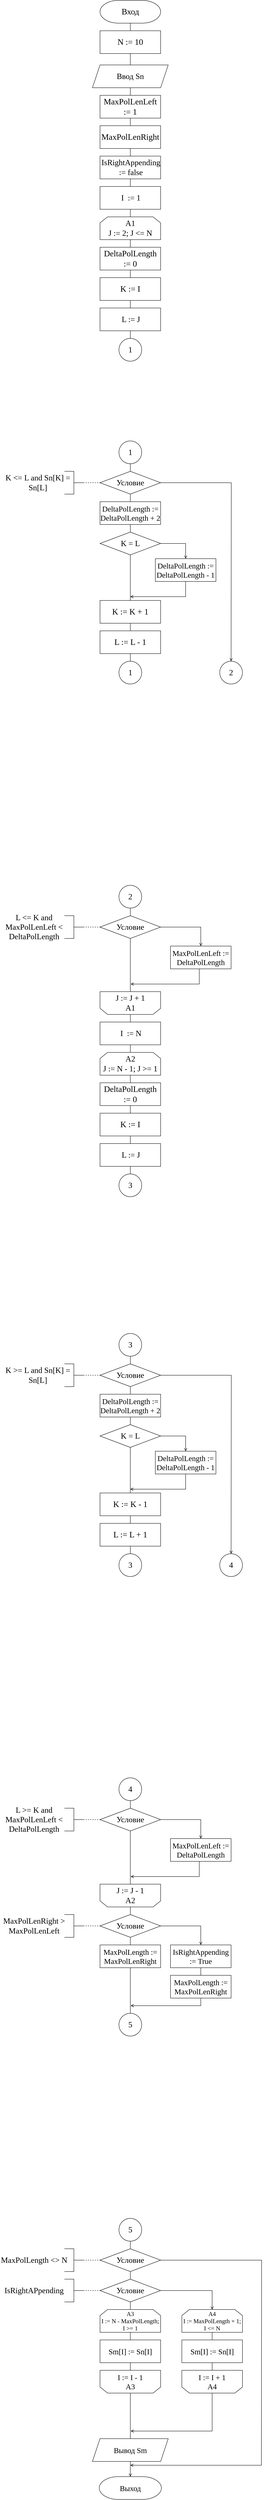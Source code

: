 <mxfile version="15.7.4" type="github">
  <diagram id="jJNzSYbowdD1MDir5mqe" name="Page-1">
    <mxGraphModel dx="1676" dy="3100" grid="1" gridSize="10" guides="1" tooltips="1" connect="1" arrows="1" fold="1" page="1" pageScale="1" pageWidth="827" pageHeight="1169" math="0" shadow="0">
      <root>
        <mxCell id="0" />
        <mxCell id="1" parent="0" />
        <mxCell id="dUmzm0TEQAHFUmSsL2kq-4" style="edgeStyle=orthogonalEdgeStyle;rounded=0;orthogonalLoop=1;jettySize=auto;html=1;fontFamily=Times New Roman;fontSize=22;endArrow=none;endFill=0;" edge="1" parent="1" source="dUmzm0TEQAHFUmSsL2kq-2">
          <mxGeometry relative="1" as="geometry">
            <mxPoint x="414" y="120" as="targetPoint" />
          </mxGeometry>
        </mxCell>
        <mxCell id="dUmzm0TEQAHFUmSsL2kq-2" value="Вход" style="strokeWidth=1;html=1;shape=mxgraph.flowchart.terminator;whiteSpace=wrap;fontSize=22;fontFamily=Times New Roman;" vertex="1" parent="1">
          <mxGeometry x="334" y="40" width="160" height="60" as="geometry" />
        </mxCell>
        <mxCell id="dUmzm0TEQAHFUmSsL2kq-14" style="edgeStyle=orthogonalEdgeStyle;rounded=0;orthogonalLoop=1;jettySize=auto;html=1;entryX=0.5;entryY=0;entryDx=0;entryDy=0;fontFamily=Times New Roman;fontSize=21;endArrow=none;endFill=0;" edge="1" parent="1" source="dUmzm0TEQAHFUmSsL2kq-5" target="dUmzm0TEQAHFUmSsL2kq-12">
          <mxGeometry relative="1" as="geometry" />
        </mxCell>
        <mxCell id="dUmzm0TEQAHFUmSsL2kq-5" value="N := 10" style="rounded=0;whiteSpace=wrap;html=1;fontFamily=Times New Roman;fontSize=22;strokeWidth=1;" vertex="1" parent="1">
          <mxGeometry x="334" y="120" width="160" height="60" as="geometry" />
        </mxCell>
        <mxCell id="dUmzm0TEQAHFUmSsL2kq-6" style="edgeStyle=orthogonalEdgeStyle;rounded=0;orthogonalLoop=1;jettySize=auto;html=1;fontFamily=Times New Roman;fontSize=22;endArrow=none;endFill=0;" edge="1" parent="1">
          <mxGeometry relative="1" as="geometry">
            <mxPoint x="414" y="290" as="targetPoint" />
            <mxPoint x="413.941" y="270" as="sourcePoint" />
          </mxGeometry>
        </mxCell>
        <mxCell id="dUmzm0TEQAHFUmSsL2kq-7" value="MaxPolLenLeft := 1" style="rounded=0;whiteSpace=wrap;html=1;fontFamily=Times New Roman;fontSize=22;strokeWidth=1;" vertex="1" parent="1">
          <mxGeometry x="334" y="290" width="160" height="60" as="geometry" />
        </mxCell>
        <mxCell id="dUmzm0TEQAHFUmSsL2kq-8" style="edgeStyle=orthogonalEdgeStyle;rounded=0;orthogonalLoop=1;jettySize=auto;html=1;fontFamily=Times New Roman;fontSize=22;endArrow=none;endFill=0;" edge="1" parent="1">
          <mxGeometry relative="1" as="geometry">
            <mxPoint x="414" y="370" as="targetPoint" />
            <mxPoint x="413.941" y="350" as="sourcePoint" />
          </mxGeometry>
        </mxCell>
        <mxCell id="dUmzm0TEQAHFUmSsL2kq-9" value="MaxPolLenRight" style="rounded=0;whiteSpace=wrap;html=1;fontFamily=Times New Roman;fontSize=22;strokeWidth=1;" vertex="1" parent="1">
          <mxGeometry x="334" y="370" width="160" height="60" as="geometry" />
        </mxCell>
        <mxCell id="dUmzm0TEQAHFUmSsL2kq-10" style="edgeStyle=orthogonalEdgeStyle;rounded=0;orthogonalLoop=1;jettySize=auto;html=1;fontFamily=Times New Roman;fontSize=22;endArrow=none;endFill=0;" edge="1" parent="1">
          <mxGeometry relative="1" as="geometry">
            <mxPoint x="414" y="450" as="targetPoint" />
            <mxPoint x="413.941" y="430" as="sourcePoint" />
          </mxGeometry>
        </mxCell>
        <mxCell id="dUmzm0TEQAHFUmSsL2kq-19" style="edgeStyle=orthogonalEdgeStyle;rounded=0;orthogonalLoop=1;jettySize=auto;html=1;fontFamily=Times New Roman;fontSize=21;endArrow=none;endFill=0;" edge="1" parent="1" source="dUmzm0TEQAHFUmSsL2kq-11">
          <mxGeometry relative="1" as="geometry">
            <mxPoint x="414" y="520" as="targetPoint" />
          </mxGeometry>
        </mxCell>
        <mxCell id="dUmzm0TEQAHFUmSsL2kq-11" value="IsRightAppending := false" style="rounded=0;whiteSpace=wrap;html=1;fontFamily=Times New Roman;fontSize=21;strokeWidth=1;spacingLeft=3;" vertex="1" parent="1">
          <mxGeometry x="334" y="450" width="160" height="60" as="geometry" />
        </mxCell>
        <mxCell id="dUmzm0TEQAHFUmSsL2kq-12" value="Ввод Sn" style="shape=parallelogram;perimeter=parallelogramPerimeter;whiteSpace=wrap;html=1;fixedSize=1;fontFamily=Times New Roman;fontSize=21;strokeWidth=1;" vertex="1" parent="1">
          <mxGeometry x="314" y="210" width="200" height="60" as="geometry" />
        </mxCell>
        <mxCell id="dUmzm0TEQAHFUmSsL2kq-20" value="А1&lt;br&gt;J := 2; J &amp;lt;= N" style="shape=loopLimit;whiteSpace=wrap;html=1;fontFamily=Times New Roman;fontSize=21;strokeWidth=1;" vertex="1" parent="1">
          <mxGeometry x="334" y="610" width="160" height="60" as="geometry" />
        </mxCell>
        <mxCell id="dUmzm0TEQAHFUmSsL2kq-21" style="edgeStyle=orthogonalEdgeStyle;rounded=0;orthogonalLoop=1;jettySize=auto;html=1;fontFamily=Times New Roman;fontSize=22;endArrow=none;endFill=0;" edge="1" parent="1">
          <mxGeometry relative="1" as="geometry">
            <mxPoint x="414" y="690" as="targetPoint" />
            <mxPoint x="413.941" y="670" as="sourcePoint" />
          </mxGeometry>
        </mxCell>
        <mxCell id="dUmzm0TEQAHFUmSsL2kq-22" value="DeltaPolLength := 0" style="rounded=0;whiteSpace=wrap;html=1;fontFamily=Times New Roman;fontSize=22;strokeWidth=1;" vertex="1" parent="1">
          <mxGeometry x="334" y="690" width="160" height="60" as="geometry" />
        </mxCell>
        <mxCell id="dUmzm0TEQAHFUmSsL2kq-23" style="edgeStyle=orthogonalEdgeStyle;rounded=0;orthogonalLoop=1;jettySize=auto;html=1;fontFamily=Times New Roman;fontSize=22;endArrow=none;endFill=0;" edge="1" parent="1">
          <mxGeometry relative="1" as="geometry">
            <mxPoint x="414" y="770" as="targetPoint" />
            <mxPoint x="413.941" y="750" as="sourcePoint" />
          </mxGeometry>
        </mxCell>
        <mxCell id="dUmzm0TEQAHFUmSsL2kq-24" value="K := I" style="rounded=0;whiteSpace=wrap;html=1;fontFamily=Times New Roman;fontSize=22;strokeWidth=1;" vertex="1" parent="1">
          <mxGeometry x="334" y="770" width="160" height="60" as="geometry" />
        </mxCell>
        <mxCell id="dUmzm0TEQAHFUmSsL2kq-25" style="edgeStyle=orthogonalEdgeStyle;rounded=0;orthogonalLoop=1;jettySize=auto;html=1;fontFamily=Times New Roman;fontSize=22;endArrow=none;endFill=0;" edge="1" parent="1">
          <mxGeometry relative="1" as="geometry">
            <mxPoint x="414" y="850" as="targetPoint" />
            <mxPoint x="413.941" y="830" as="sourcePoint" />
          </mxGeometry>
        </mxCell>
        <mxCell id="dUmzm0TEQAHFUmSsL2kq-28" style="edgeStyle=orthogonalEdgeStyle;rounded=0;orthogonalLoop=1;jettySize=auto;html=1;entryX=0.5;entryY=0;entryDx=0;entryDy=0;fontFamily=Times New Roman;fontSize=21;endArrow=none;endFill=0;" edge="1" parent="1" source="dUmzm0TEQAHFUmSsL2kq-26" target="dUmzm0TEQAHFUmSsL2kq-27">
          <mxGeometry relative="1" as="geometry" />
        </mxCell>
        <mxCell id="dUmzm0TEQAHFUmSsL2kq-26" value="L := J" style="rounded=0;whiteSpace=wrap;html=1;fontFamily=Times New Roman;fontSize=21;strokeWidth=1;spacingLeft=3;" vertex="1" parent="1">
          <mxGeometry x="334" y="850" width="160" height="60" as="geometry" />
        </mxCell>
        <mxCell id="dUmzm0TEQAHFUmSsL2kq-27" value="1" style="ellipse;whiteSpace=wrap;html=1;aspect=fixed;fontFamily=Times New Roman;fontSize=21;strokeWidth=1;" vertex="1" parent="1">
          <mxGeometry x="384" y="930" width="60" height="60" as="geometry" />
        </mxCell>
        <mxCell id="dUmzm0TEQAHFUmSsL2kq-30" style="edgeStyle=orthogonalEdgeStyle;rounded=0;orthogonalLoop=1;jettySize=auto;html=1;fontFamily=Times New Roman;fontSize=21;endArrow=none;endFill=0;" edge="1" parent="1" source="dUmzm0TEQAHFUmSsL2kq-29">
          <mxGeometry relative="1" as="geometry">
            <mxPoint x="414" y="1280" as="targetPoint" />
          </mxGeometry>
        </mxCell>
        <mxCell id="dUmzm0TEQAHFUmSsL2kq-29" value="1" style="ellipse;whiteSpace=wrap;html=1;aspect=fixed;fontFamily=Times New Roman;fontSize=21;strokeWidth=1;" vertex="1" parent="1">
          <mxGeometry x="384" y="1200" width="60" height="60" as="geometry" />
        </mxCell>
        <mxCell id="dUmzm0TEQAHFUmSsL2kq-66" style="edgeStyle=orthogonalEdgeStyle;rounded=0;orthogonalLoop=1;jettySize=auto;html=1;fontFamily=Times New Roman;fontSize=20;endArrow=open;endFill=0;" edge="1" parent="1" source="dUmzm0TEQAHFUmSsL2kq-31">
          <mxGeometry relative="1" as="geometry">
            <mxPoint x="680" y="1780" as="targetPoint" />
          </mxGeometry>
        </mxCell>
        <mxCell id="dUmzm0TEQAHFUmSsL2kq-31" value="Условие" style="rhombus;whiteSpace=wrap;html=1;fontFamily=Times New Roman;fontSize=21;strokeWidth=1;" vertex="1" parent="1">
          <mxGeometry x="334" y="1280" width="160" height="60" as="geometry" />
        </mxCell>
        <mxCell id="dUmzm0TEQAHFUmSsL2kq-32" value="" style="endArrow=none;dashed=1;html=1;rounded=0;fontFamily=Times New Roman;fontSize=21;entryX=0;entryY=0.5;entryDx=0;entryDy=0;" edge="1" parent="1" target="dUmzm0TEQAHFUmSsL2kq-31">
          <mxGeometry width="50" height="50" relative="1" as="geometry">
            <mxPoint x="290" y="1310" as="sourcePoint" />
            <mxPoint x="220" y="1290" as="targetPoint" />
          </mxGeometry>
        </mxCell>
        <mxCell id="dUmzm0TEQAHFUmSsL2kq-33" value="" style="strokeWidth=1;html=1;shape=mxgraph.flowchart.annotation_2;align=left;labelPosition=right;pointerEvents=1;fontFamily=Times New Roman;fontSize=21;flipH=1;" vertex="1" parent="1">
          <mxGeometry x="240" y="1280" width="50" height="60" as="geometry" />
        </mxCell>
        <mxCell id="dUmzm0TEQAHFUmSsL2kq-34" value="K &amp;lt;= L and Sn[K] = Sn[L]" style="text;html=1;strokeColor=none;fillColor=none;align=center;verticalAlign=middle;whiteSpace=wrap;rounded=0;fontFamily=Times New Roman;fontSize=21;" vertex="1" parent="1">
          <mxGeometry x="80" y="1295" width="180" height="30" as="geometry" />
        </mxCell>
        <mxCell id="dUmzm0TEQAHFUmSsL2kq-56" style="edgeStyle=orthogonalEdgeStyle;rounded=0;orthogonalLoop=1;jettySize=auto;html=1;entryX=0.5;entryY=0;entryDx=0;entryDy=0;fontFamily=Times New Roman;fontSize=20;endArrow=open;endFill=0;" edge="1" parent="1" source="dUmzm0TEQAHFUmSsL2kq-36" target="dUmzm0TEQAHFUmSsL2kq-43">
          <mxGeometry relative="1" as="geometry">
            <Array as="points">
              <mxPoint x="560" y="1470" />
            </Array>
          </mxGeometry>
        </mxCell>
        <mxCell id="dUmzm0TEQAHFUmSsL2kq-57" value="" style="edgeStyle=orthogonalEdgeStyle;rounded=0;orthogonalLoop=1;jettySize=auto;html=1;fontFamily=Times New Roman;fontSize=20;endArrow=none;endFill=0;" edge="1" parent="1" source="dUmzm0TEQAHFUmSsL2kq-36" target="dUmzm0TEQAHFUmSsL2kq-41">
          <mxGeometry relative="1" as="geometry" />
        </mxCell>
        <mxCell id="dUmzm0TEQAHFUmSsL2kq-36" value="K = L" style="rhombus;whiteSpace=wrap;html=1;fontFamily=Times New Roman;fontSize=21;strokeWidth=1;" vertex="1" parent="1">
          <mxGeometry x="334" y="1440" width="160" height="60" as="geometry" />
        </mxCell>
        <mxCell id="dUmzm0TEQAHFUmSsL2kq-38" style="edgeStyle=orthogonalEdgeStyle;rounded=0;orthogonalLoop=1;jettySize=auto;html=1;fontFamily=Times New Roman;fontSize=22;endArrow=none;endFill=0;" edge="1" parent="1">
          <mxGeometry relative="1" as="geometry">
            <mxPoint x="414" y="1360" as="targetPoint" />
            <mxPoint x="413.941" y="1340" as="sourcePoint" />
          </mxGeometry>
        </mxCell>
        <mxCell id="dUmzm0TEQAHFUmSsL2kq-54" style="edgeStyle=orthogonalEdgeStyle;rounded=0;orthogonalLoop=1;jettySize=auto;html=1;entryX=0.5;entryY=0;entryDx=0;entryDy=0;fontFamily=Times New Roman;fontSize=20;endArrow=none;endFill=0;" edge="1" parent="1" source="dUmzm0TEQAHFUmSsL2kq-39" target="dUmzm0TEQAHFUmSsL2kq-36">
          <mxGeometry relative="1" as="geometry" />
        </mxCell>
        <mxCell id="dUmzm0TEQAHFUmSsL2kq-39" value="DeltaPolLength := DeltaPolLength + 2" style="rounded=0;whiteSpace=wrap;html=1;fontFamily=Times New Roman;fontSize=20;strokeWidth=1;" vertex="1" parent="1">
          <mxGeometry x="334" y="1360" width="160" height="60" as="geometry" />
        </mxCell>
        <mxCell id="dUmzm0TEQAHFUmSsL2kq-41" value="K := K + 1" style="rounded=0;whiteSpace=wrap;html=1;fontFamily=Times New Roman;fontSize=22;strokeWidth=1;" vertex="1" parent="1">
          <mxGeometry x="334" y="1620" width="160" height="60" as="geometry" />
        </mxCell>
        <mxCell id="dUmzm0TEQAHFUmSsL2kq-42" style="edgeStyle=orthogonalEdgeStyle;rounded=0;orthogonalLoop=1;jettySize=auto;html=1;fontFamily=Times New Roman;fontSize=22;endArrow=none;endFill=0;" edge="1" parent="1">
          <mxGeometry relative="1" as="geometry">
            <mxPoint x="414" y="1520" as="targetPoint" />
            <mxPoint x="413.941" y="1500" as="sourcePoint" />
          </mxGeometry>
        </mxCell>
        <mxCell id="dUmzm0TEQAHFUmSsL2kq-58" style="edgeStyle=orthogonalEdgeStyle;rounded=0;orthogonalLoop=1;jettySize=auto;html=1;fontFamily=Times New Roman;fontSize=20;endArrow=open;endFill=0;" edge="1" parent="1" source="dUmzm0TEQAHFUmSsL2kq-43">
          <mxGeometry relative="1" as="geometry">
            <mxPoint x="414" y="1610" as="targetPoint" />
            <Array as="points">
              <mxPoint x="560" y="1610" />
            </Array>
          </mxGeometry>
        </mxCell>
        <mxCell id="dUmzm0TEQAHFUmSsL2kq-43" value="DeltaPolLength := DeltaPolLength - 1" style="rounded=0;whiteSpace=wrap;html=1;fontFamily=Times New Roman;fontSize=20;strokeWidth=1;" vertex="1" parent="1">
          <mxGeometry x="480" y="1510" width="160" height="60" as="geometry" />
        </mxCell>
        <mxCell id="dUmzm0TEQAHFUmSsL2kq-48" style="edgeStyle=orthogonalEdgeStyle;rounded=0;orthogonalLoop=1;jettySize=auto;html=1;fontFamily=Times New Roman;fontSize=22;endArrow=none;endFill=0;" edge="1" parent="1">
          <mxGeometry relative="1" as="geometry">
            <mxPoint x="414" y="1700" as="targetPoint" />
            <mxPoint x="413.941" y="1680" as="sourcePoint" />
          </mxGeometry>
        </mxCell>
        <mxCell id="dUmzm0TEQAHFUmSsL2kq-63" style="edgeStyle=orthogonalEdgeStyle;rounded=0;orthogonalLoop=1;jettySize=auto;html=1;fontFamily=Times New Roman;fontSize=20;endArrow=none;endFill=0;" edge="1" parent="1" source="dUmzm0TEQAHFUmSsL2kq-49">
          <mxGeometry relative="1" as="geometry">
            <mxPoint x="414" y="1780" as="targetPoint" />
          </mxGeometry>
        </mxCell>
        <mxCell id="dUmzm0TEQAHFUmSsL2kq-49" value="L := L - 1" style="rounded=0;whiteSpace=wrap;html=1;fontFamily=Times New Roman;fontSize=22;strokeWidth=1;" vertex="1" parent="1">
          <mxGeometry x="334" y="1700" width="160" height="60" as="geometry" />
        </mxCell>
        <mxCell id="dUmzm0TEQAHFUmSsL2kq-64" value="1" style="ellipse;whiteSpace=wrap;html=1;aspect=fixed;fontFamily=Times New Roman;fontSize=21;strokeWidth=1;" vertex="1" parent="1">
          <mxGeometry x="384" y="1780" width="60" height="60" as="geometry" />
        </mxCell>
        <mxCell id="dUmzm0TEQAHFUmSsL2kq-67" value="2" style="ellipse;whiteSpace=wrap;html=1;aspect=fixed;fontFamily=Times New Roman;fontSize=21;strokeWidth=1;" vertex="1" parent="1">
          <mxGeometry x="650" y="1780" width="60" height="60" as="geometry" />
        </mxCell>
        <mxCell id="dUmzm0TEQAHFUmSsL2kq-69" style="edgeStyle=orthogonalEdgeStyle;rounded=0;orthogonalLoop=1;jettySize=auto;html=1;fontFamily=Times New Roman;fontSize=20;endArrow=none;endFill=0;" edge="1" parent="1" source="dUmzm0TEQAHFUmSsL2kq-68">
          <mxGeometry relative="1" as="geometry">
            <mxPoint x="414" y="2450" as="targetPoint" />
          </mxGeometry>
        </mxCell>
        <mxCell id="dUmzm0TEQAHFUmSsL2kq-68" value="2" style="ellipse;whiteSpace=wrap;html=1;aspect=fixed;fontFamily=Times New Roman;fontSize=21;strokeWidth=1;" vertex="1" parent="1">
          <mxGeometry x="384" y="2370" width="60" height="60" as="geometry" />
        </mxCell>
        <mxCell id="dUmzm0TEQAHFUmSsL2kq-81" style="edgeStyle=orthogonalEdgeStyle;rounded=0;orthogonalLoop=1;jettySize=auto;html=1;entryX=0.5;entryY=0;entryDx=0;entryDy=0;fontFamily=Times New Roman;fontSize=20;endArrow=none;endFill=0;" edge="1" parent="1" source="dUmzm0TEQAHFUmSsL2kq-70" target="dUmzm0TEQAHFUmSsL2kq-79">
          <mxGeometry relative="1" as="geometry" />
        </mxCell>
        <mxCell id="dUmzm0TEQAHFUmSsL2kq-70" value="Условие" style="rhombus;whiteSpace=wrap;html=1;fontFamily=Times New Roman;fontSize=21;strokeWidth=1;" vertex="1" parent="1">
          <mxGeometry x="334" y="2450" width="160" height="60" as="geometry" />
        </mxCell>
        <mxCell id="dUmzm0TEQAHFUmSsL2kq-71" value="" style="endArrow=none;dashed=1;html=1;rounded=0;fontFamily=Times New Roman;fontSize=21;entryX=0;entryY=0.5;entryDx=0;entryDy=0;" edge="1" parent="1">
          <mxGeometry width="50" height="50" relative="1" as="geometry">
            <mxPoint x="290" y="2480" as="sourcePoint" />
            <mxPoint x="334" y="2480" as="targetPoint" />
          </mxGeometry>
        </mxCell>
        <mxCell id="dUmzm0TEQAHFUmSsL2kq-72" value="" style="strokeWidth=1;html=1;shape=mxgraph.flowchart.annotation_2;align=left;labelPosition=right;pointerEvents=1;fontFamily=Times New Roman;fontSize=21;flipH=1;" vertex="1" parent="1">
          <mxGeometry x="240" y="2450" width="50" height="60" as="geometry" />
        </mxCell>
        <mxCell id="dUmzm0TEQAHFUmSsL2kq-73" value="L &amp;lt;= K and MaxPolLenLeft &amp;lt; DeltaPolLength" style="text;html=1;strokeColor=none;fillColor=none;align=center;verticalAlign=middle;whiteSpace=wrap;rounded=0;fontFamily=Times New Roman;fontSize=21;" vertex="1" parent="1">
          <mxGeometry x="70" y="2465" width="180" height="30" as="geometry" />
        </mxCell>
        <mxCell id="dUmzm0TEQAHFUmSsL2kq-74" style="edgeStyle=orthogonalEdgeStyle;rounded=0;orthogonalLoop=1;jettySize=auto;html=1;entryX=0.5;entryY=0;entryDx=0;entryDy=0;fontFamily=Times New Roman;fontSize=20;endArrow=open;endFill=0;" edge="1" parent="1" target="dUmzm0TEQAHFUmSsL2kq-75">
          <mxGeometry relative="1" as="geometry">
            <mxPoint x="494" y="2480" as="sourcePoint" />
            <Array as="points">
              <mxPoint x="600" y="2480" />
            </Array>
          </mxGeometry>
        </mxCell>
        <mxCell id="dUmzm0TEQAHFUmSsL2kq-75" value="MaxPolLenLeft := DeltaPolLength" style="rounded=0;whiteSpace=wrap;html=1;fontFamily=Times New Roman;fontSize=20;strokeWidth=1;" vertex="1" parent="1">
          <mxGeometry x="520" y="2530" width="160" height="60" as="geometry" />
        </mxCell>
        <mxCell id="dUmzm0TEQAHFUmSsL2kq-78" style="edgeStyle=orthogonalEdgeStyle;rounded=0;orthogonalLoop=1;jettySize=auto;html=1;fontFamily=Times New Roman;fontSize=20;endArrow=open;endFill=0;" edge="1" parent="1">
          <mxGeometry relative="1" as="geometry">
            <mxPoint x="415" y="2630" as="targetPoint" />
            <mxPoint x="596" y="2590" as="sourcePoint" />
            <Array as="points">
              <mxPoint x="596" y="2630" />
            </Array>
          </mxGeometry>
        </mxCell>
        <mxCell id="dUmzm0TEQAHFUmSsL2kq-100" style="edgeStyle=orthogonalEdgeStyle;rounded=0;orthogonalLoop=1;jettySize=auto;html=1;entryX=0.5;entryY=0;entryDx=0;entryDy=0;fontFamily=Times New Roman;fontSize=20;endArrow=none;endFill=0;" edge="1" parent="1" source="dUmzm0TEQAHFUmSsL2kq-79" target="dUmzm0TEQAHFUmSsL2kq-99">
          <mxGeometry relative="1" as="geometry" />
        </mxCell>
        <mxCell id="dUmzm0TEQAHFUmSsL2kq-79" value="J := J + 1&lt;br&gt;А1" style="shape=loopLimit;whiteSpace=wrap;html=1;fontFamily=Times New Roman;fontSize=21;strokeWidth=1;flipV=1;" vertex="1" parent="1">
          <mxGeometry x="334" y="2650" width="160" height="60" as="geometry" />
        </mxCell>
        <mxCell id="dUmzm0TEQAHFUmSsL2kq-87" style="edgeStyle=orthogonalEdgeStyle;rounded=0;orthogonalLoop=1;jettySize=auto;html=1;fontFamily=Times New Roman;fontSize=21;endArrow=none;endFill=0;" edge="1" parent="1" source="dUmzm0TEQAHFUmSsL2kq-88">
          <mxGeometry relative="1" as="geometry">
            <mxPoint x="414" y="600" as="targetPoint" />
          </mxGeometry>
        </mxCell>
        <mxCell id="dUmzm0TEQAHFUmSsL2kq-88" value="I&amp;nbsp; := 1" style="rounded=0;whiteSpace=wrap;html=1;fontFamily=Times New Roman;fontSize=21;strokeWidth=1;spacingLeft=3;" vertex="1" parent="1">
          <mxGeometry x="334" y="530" width="160" height="60" as="geometry" />
        </mxCell>
        <mxCell id="dUmzm0TEQAHFUmSsL2kq-89" value="А2&lt;br&gt;J := N - 1; J &amp;gt;= 1" style="shape=loopLimit;whiteSpace=wrap;html=1;fontFamily=Times New Roman;fontSize=21;strokeWidth=1;" vertex="1" parent="1">
          <mxGeometry x="334" y="2810" width="160" height="60" as="geometry" />
        </mxCell>
        <mxCell id="dUmzm0TEQAHFUmSsL2kq-90" style="edgeStyle=orthogonalEdgeStyle;rounded=0;orthogonalLoop=1;jettySize=auto;html=1;fontFamily=Times New Roman;fontSize=22;endArrow=none;endFill=0;" edge="1" parent="1">
          <mxGeometry relative="1" as="geometry">
            <mxPoint x="414.0" y="2890" as="targetPoint" />
            <mxPoint x="413.941" y="2870" as="sourcePoint" />
          </mxGeometry>
        </mxCell>
        <mxCell id="dUmzm0TEQAHFUmSsL2kq-91" value="DeltaPolLength := 0" style="rounded=0;whiteSpace=wrap;html=1;fontFamily=Times New Roman;fontSize=22;strokeWidth=1;" vertex="1" parent="1">
          <mxGeometry x="334" y="2890" width="160" height="60" as="geometry" />
        </mxCell>
        <mxCell id="dUmzm0TEQAHFUmSsL2kq-92" style="edgeStyle=orthogonalEdgeStyle;rounded=0;orthogonalLoop=1;jettySize=auto;html=1;fontFamily=Times New Roman;fontSize=22;endArrow=none;endFill=0;" edge="1" parent="1">
          <mxGeometry relative="1" as="geometry">
            <mxPoint x="414.0" y="2970" as="targetPoint" />
            <mxPoint x="413.941" y="2950" as="sourcePoint" />
          </mxGeometry>
        </mxCell>
        <mxCell id="dUmzm0TEQAHFUmSsL2kq-93" value="K := I" style="rounded=0;whiteSpace=wrap;html=1;fontFamily=Times New Roman;fontSize=22;strokeWidth=1;" vertex="1" parent="1">
          <mxGeometry x="334" y="2970" width="160" height="60" as="geometry" />
        </mxCell>
        <mxCell id="dUmzm0TEQAHFUmSsL2kq-94" style="edgeStyle=orthogonalEdgeStyle;rounded=0;orthogonalLoop=1;jettySize=auto;html=1;fontFamily=Times New Roman;fontSize=22;endArrow=none;endFill=0;" edge="1" parent="1">
          <mxGeometry relative="1" as="geometry">
            <mxPoint x="414.0" y="3050" as="targetPoint" />
            <mxPoint x="413.941" y="3030" as="sourcePoint" />
          </mxGeometry>
        </mxCell>
        <mxCell id="dUmzm0TEQAHFUmSsL2kq-95" style="edgeStyle=orthogonalEdgeStyle;rounded=0;orthogonalLoop=1;jettySize=auto;html=1;entryX=0.5;entryY=0;entryDx=0;entryDy=0;fontFamily=Times New Roman;fontSize=21;endArrow=none;endFill=0;" edge="1" parent="1" source="dUmzm0TEQAHFUmSsL2kq-96" target="dUmzm0TEQAHFUmSsL2kq-97">
          <mxGeometry relative="1" as="geometry" />
        </mxCell>
        <mxCell id="dUmzm0TEQAHFUmSsL2kq-96" value="L := J" style="rounded=0;whiteSpace=wrap;html=1;fontFamily=Times New Roman;fontSize=21;strokeWidth=1;spacingLeft=3;" vertex="1" parent="1">
          <mxGeometry x="334" y="3050" width="160" height="60" as="geometry" />
        </mxCell>
        <mxCell id="dUmzm0TEQAHFUmSsL2kq-97" value="3" style="ellipse;whiteSpace=wrap;html=1;aspect=fixed;fontFamily=Times New Roman;fontSize=21;strokeWidth=1;" vertex="1" parent="1">
          <mxGeometry x="384" y="3130" width="60" height="60" as="geometry" />
        </mxCell>
        <mxCell id="dUmzm0TEQAHFUmSsL2kq-98" style="edgeStyle=orthogonalEdgeStyle;rounded=0;orthogonalLoop=1;jettySize=auto;html=1;fontFamily=Times New Roman;fontSize=21;endArrow=none;endFill=0;" edge="1" parent="1" source="dUmzm0TEQAHFUmSsL2kq-99">
          <mxGeometry relative="1" as="geometry">
            <mxPoint x="414.0" y="2800" as="targetPoint" />
          </mxGeometry>
        </mxCell>
        <mxCell id="dUmzm0TEQAHFUmSsL2kq-99" value="I&amp;nbsp; := N" style="rounded=0;whiteSpace=wrap;html=1;fontFamily=Times New Roman;fontSize=21;strokeWidth=1;spacingLeft=3;" vertex="1" parent="1">
          <mxGeometry x="334" y="2730" width="160" height="60" as="geometry" />
        </mxCell>
        <mxCell id="dUmzm0TEQAHFUmSsL2kq-101" value="3" style="ellipse;whiteSpace=wrap;html=1;aspect=fixed;fontFamily=Times New Roman;fontSize=21;strokeWidth=1;" vertex="1" parent="1">
          <mxGeometry x="384" y="3550" width="60" height="60" as="geometry" />
        </mxCell>
        <mxCell id="dUmzm0TEQAHFUmSsL2kq-102" style="edgeStyle=orthogonalEdgeStyle;rounded=0;orthogonalLoop=1;jettySize=auto;html=1;fontFamily=Times New Roman;fontSize=21;endArrow=none;endFill=0;" edge="1" parent="1">
          <mxGeometry relative="1" as="geometry">
            <mxPoint x="414" y="3630" as="targetPoint" />
            <mxPoint x="414.0" y="3610" as="sourcePoint" />
          </mxGeometry>
        </mxCell>
        <mxCell id="dUmzm0TEQAHFUmSsL2kq-103" style="edgeStyle=orthogonalEdgeStyle;rounded=0;orthogonalLoop=1;jettySize=auto;html=1;fontFamily=Times New Roman;fontSize=20;endArrow=open;endFill=0;" edge="1" parent="1" source="dUmzm0TEQAHFUmSsL2kq-104">
          <mxGeometry relative="1" as="geometry">
            <mxPoint x="680" y="4130" as="targetPoint" />
          </mxGeometry>
        </mxCell>
        <mxCell id="dUmzm0TEQAHFUmSsL2kq-104" value="Условие" style="rhombus;whiteSpace=wrap;html=1;fontFamily=Times New Roman;fontSize=21;strokeWidth=1;" vertex="1" parent="1">
          <mxGeometry x="334" y="3630" width="160" height="60" as="geometry" />
        </mxCell>
        <mxCell id="dUmzm0TEQAHFUmSsL2kq-105" value="" style="endArrow=none;dashed=1;html=1;rounded=0;fontFamily=Times New Roman;fontSize=21;entryX=0;entryY=0.5;entryDx=0;entryDy=0;" edge="1" parent="1" target="dUmzm0TEQAHFUmSsL2kq-104">
          <mxGeometry width="50" height="50" relative="1" as="geometry">
            <mxPoint x="290" y="3660" as="sourcePoint" />
            <mxPoint x="220" y="3640" as="targetPoint" />
          </mxGeometry>
        </mxCell>
        <mxCell id="dUmzm0TEQAHFUmSsL2kq-106" value="" style="strokeWidth=1;html=1;shape=mxgraph.flowchart.annotation_2;align=left;labelPosition=right;pointerEvents=1;fontFamily=Times New Roman;fontSize=21;flipH=1;" vertex="1" parent="1">
          <mxGeometry x="240" y="3630" width="50" height="60" as="geometry" />
        </mxCell>
        <mxCell id="dUmzm0TEQAHFUmSsL2kq-107" value="K &amp;gt;= L and Sn[K] = Sn[L]" style="text;html=1;strokeColor=none;fillColor=none;align=center;verticalAlign=middle;whiteSpace=wrap;rounded=0;fontFamily=Times New Roman;fontSize=21;" vertex="1" parent="1">
          <mxGeometry x="80" y="3645" width="180" height="30" as="geometry" />
        </mxCell>
        <mxCell id="dUmzm0TEQAHFUmSsL2kq-108" style="edgeStyle=orthogonalEdgeStyle;rounded=0;orthogonalLoop=1;jettySize=auto;html=1;entryX=0.5;entryY=0;entryDx=0;entryDy=0;fontFamily=Times New Roman;fontSize=20;endArrow=open;endFill=0;" edge="1" parent="1" source="dUmzm0TEQAHFUmSsL2kq-110" target="dUmzm0TEQAHFUmSsL2kq-117">
          <mxGeometry relative="1" as="geometry">
            <Array as="points">
              <mxPoint x="560" y="3820" />
            </Array>
          </mxGeometry>
        </mxCell>
        <mxCell id="dUmzm0TEQAHFUmSsL2kq-109" value="" style="edgeStyle=orthogonalEdgeStyle;rounded=0;orthogonalLoop=1;jettySize=auto;html=1;fontFamily=Times New Roman;fontSize=20;endArrow=none;endFill=0;" edge="1" parent="1" source="dUmzm0TEQAHFUmSsL2kq-110" target="dUmzm0TEQAHFUmSsL2kq-114">
          <mxGeometry relative="1" as="geometry" />
        </mxCell>
        <mxCell id="dUmzm0TEQAHFUmSsL2kq-110" value="K = L" style="rhombus;whiteSpace=wrap;html=1;fontFamily=Times New Roman;fontSize=21;strokeWidth=1;" vertex="1" parent="1">
          <mxGeometry x="334" y="3790" width="160" height="60" as="geometry" />
        </mxCell>
        <mxCell id="dUmzm0TEQAHFUmSsL2kq-111" style="edgeStyle=orthogonalEdgeStyle;rounded=0;orthogonalLoop=1;jettySize=auto;html=1;fontFamily=Times New Roman;fontSize=22;endArrow=none;endFill=0;" edge="1" parent="1">
          <mxGeometry relative="1" as="geometry">
            <mxPoint x="414" y="3710" as="targetPoint" />
            <mxPoint x="413.941" y="3690" as="sourcePoint" />
          </mxGeometry>
        </mxCell>
        <mxCell id="dUmzm0TEQAHFUmSsL2kq-112" style="edgeStyle=orthogonalEdgeStyle;rounded=0;orthogonalLoop=1;jettySize=auto;html=1;entryX=0.5;entryY=0;entryDx=0;entryDy=0;fontFamily=Times New Roman;fontSize=20;endArrow=none;endFill=0;" edge="1" parent="1" source="dUmzm0TEQAHFUmSsL2kq-113" target="dUmzm0TEQAHFUmSsL2kq-110">
          <mxGeometry relative="1" as="geometry" />
        </mxCell>
        <mxCell id="dUmzm0TEQAHFUmSsL2kq-113" value="DeltaPolLength := DeltaPolLength + 2" style="rounded=0;whiteSpace=wrap;html=1;fontFamily=Times New Roman;fontSize=20;strokeWidth=1;" vertex="1" parent="1">
          <mxGeometry x="334" y="3710" width="160" height="60" as="geometry" />
        </mxCell>
        <mxCell id="dUmzm0TEQAHFUmSsL2kq-114" value="K := K - 1" style="rounded=0;whiteSpace=wrap;html=1;fontFamily=Times New Roman;fontSize=22;strokeWidth=1;" vertex="1" parent="1">
          <mxGeometry x="334" y="3970" width="160" height="60" as="geometry" />
        </mxCell>
        <mxCell id="dUmzm0TEQAHFUmSsL2kq-115" style="edgeStyle=orthogonalEdgeStyle;rounded=0;orthogonalLoop=1;jettySize=auto;html=1;fontFamily=Times New Roman;fontSize=22;endArrow=none;endFill=0;" edge="1" parent="1">
          <mxGeometry relative="1" as="geometry">
            <mxPoint x="414" y="3870" as="targetPoint" />
            <mxPoint x="413.941" y="3850" as="sourcePoint" />
          </mxGeometry>
        </mxCell>
        <mxCell id="dUmzm0TEQAHFUmSsL2kq-116" style="edgeStyle=orthogonalEdgeStyle;rounded=0;orthogonalLoop=1;jettySize=auto;html=1;fontFamily=Times New Roman;fontSize=20;endArrow=open;endFill=0;" edge="1" parent="1" source="dUmzm0TEQAHFUmSsL2kq-117">
          <mxGeometry relative="1" as="geometry">
            <mxPoint x="414" y="3960" as="targetPoint" />
            <Array as="points">
              <mxPoint x="560" y="3960" />
            </Array>
          </mxGeometry>
        </mxCell>
        <mxCell id="dUmzm0TEQAHFUmSsL2kq-117" value="DeltaPolLength := DeltaPolLength - 1" style="rounded=0;whiteSpace=wrap;html=1;fontFamily=Times New Roman;fontSize=20;strokeWidth=1;" vertex="1" parent="1">
          <mxGeometry x="480" y="3860" width="160" height="60" as="geometry" />
        </mxCell>
        <mxCell id="dUmzm0TEQAHFUmSsL2kq-118" style="edgeStyle=orthogonalEdgeStyle;rounded=0;orthogonalLoop=1;jettySize=auto;html=1;fontFamily=Times New Roman;fontSize=22;endArrow=none;endFill=0;" edge="1" parent="1">
          <mxGeometry relative="1" as="geometry">
            <mxPoint x="414" y="4050" as="targetPoint" />
            <mxPoint x="413.941" y="4030" as="sourcePoint" />
          </mxGeometry>
        </mxCell>
        <mxCell id="dUmzm0TEQAHFUmSsL2kq-119" style="edgeStyle=orthogonalEdgeStyle;rounded=0;orthogonalLoop=1;jettySize=auto;html=1;fontFamily=Times New Roman;fontSize=20;endArrow=none;endFill=0;" edge="1" parent="1" source="dUmzm0TEQAHFUmSsL2kq-120">
          <mxGeometry relative="1" as="geometry">
            <mxPoint x="414" y="4130" as="targetPoint" />
          </mxGeometry>
        </mxCell>
        <mxCell id="dUmzm0TEQAHFUmSsL2kq-120" value="L := L + 1" style="rounded=0;whiteSpace=wrap;html=1;fontFamily=Times New Roman;fontSize=22;strokeWidth=1;" vertex="1" parent="1">
          <mxGeometry x="334" y="4050" width="160" height="60" as="geometry" />
        </mxCell>
        <mxCell id="dUmzm0TEQAHFUmSsL2kq-121" value="3" style="ellipse;whiteSpace=wrap;html=1;aspect=fixed;fontFamily=Times New Roman;fontSize=21;strokeWidth=1;" vertex="1" parent="1">
          <mxGeometry x="384" y="4130" width="60" height="60" as="geometry" />
        </mxCell>
        <mxCell id="dUmzm0TEQAHFUmSsL2kq-122" value="4" style="ellipse;whiteSpace=wrap;html=1;aspect=fixed;fontFamily=Times New Roman;fontSize=21;strokeWidth=1;" vertex="1" parent="1">
          <mxGeometry x="650" y="4130" width="60" height="60" as="geometry" />
        </mxCell>
        <mxCell id="dUmzm0TEQAHFUmSsL2kq-146" style="edgeStyle=orthogonalEdgeStyle;rounded=0;orthogonalLoop=1;jettySize=auto;html=1;fontFamily=Times New Roman;fontSize=20;endArrow=none;endFill=0;" edge="1" parent="1" source="dUmzm0TEQAHFUmSsL2kq-147">
          <mxGeometry relative="1" as="geometry">
            <mxPoint x="414" y="4800" as="targetPoint" />
          </mxGeometry>
        </mxCell>
        <mxCell id="dUmzm0TEQAHFUmSsL2kq-147" value="4" style="ellipse;whiteSpace=wrap;html=1;aspect=fixed;fontFamily=Times New Roman;fontSize=21;strokeWidth=1;" vertex="1" parent="1">
          <mxGeometry x="384" y="4720" width="60" height="60" as="geometry" />
        </mxCell>
        <mxCell id="dUmzm0TEQAHFUmSsL2kq-148" style="edgeStyle=orthogonalEdgeStyle;rounded=0;orthogonalLoop=1;jettySize=auto;html=1;entryX=0.5;entryY=0;entryDx=0;entryDy=0;fontFamily=Times New Roman;fontSize=20;endArrow=none;endFill=0;" edge="1" parent="1" source="dUmzm0TEQAHFUmSsL2kq-149" target="dUmzm0TEQAHFUmSsL2kq-156">
          <mxGeometry relative="1" as="geometry" />
        </mxCell>
        <mxCell id="dUmzm0TEQAHFUmSsL2kq-149" value="Условие" style="rhombus;whiteSpace=wrap;html=1;fontFamily=Times New Roman;fontSize=21;strokeWidth=1;" vertex="1" parent="1">
          <mxGeometry x="334" y="4800" width="160" height="60" as="geometry" />
        </mxCell>
        <mxCell id="dUmzm0TEQAHFUmSsL2kq-150" value="" style="endArrow=none;dashed=1;html=1;rounded=0;fontFamily=Times New Roman;fontSize=21;entryX=0;entryY=0.5;entryDx=0;entryDy=0;" edge="1" parent="1">
          <mxGeometry width="50" height="50" relative="1" as="geometry">
            <mxPoint x="290" y="4830" as="sourcePoint" />
            <mxPoint x="334" y="4830" as="targetPoint" />
          </mxGeometry>
        </mxCell>
        <mxCell id="dUmzm0TEQAHFUmSsL2kq-151" value="" style="strokeWidth=1;html=1;shape=mxgraph.flowchart.annotation_2;align=left;labelPosition=right;pointerEvents=1;fontFamily=Times New Roman;fontSize=21;flipH=1;" vertex="1" parent="1">
          <mxGeometry x="240" y="4800" width="50" height="60" as="geometry" />
        </mxCell>
        <mxCell id="dUmzm0TEQAHFUmSsL2kq-152" value="L &amp;gt;= K and MaxPolLenLeft &amp;lt; DeltaPolLength" style="text;html=1;strokeColor=none;fillColor=none;align=center;verticalAlign=middle;whiteSpace=wrap;rounded=0;fontFamily=Times New Roman;fontSize=21;" vertex="1" parent="1">
          <mxGeometry x="70" y="4815" width="180" height="30" as="geometry" />
        </mxCell>
        <mxCell id="dUmzm0TEQAHFUmSsL2kq-153" style="edgeStyle=orthogonalEdgeStyle;rounded=0;orthogonalLoop=1;jettySize=auto;html=1;entryX=0.5;entryY=0;entryDx=0;entryDy=0;fontFamily=Times New Roman;fontSize=20;endArrow=open;endFill=0;" edge="1" parent="1" target="dUmzm0TEQAHFUmSsL2kq-154">
          <mxGeometry relative="1" as="geometry">
            <mxPoint x="494" y="4830" as="sourcePoint" />
            <Array as="points">
              <mxPoint x="600" y="4830" />
            </Array>
          </mxGeometry>
        </mxCell>
        <mxCell id="dUmzm0TEQAHFUmSsL2kq-154" value="MaxPolLenLeft := DeltaPolLength" style="rounded=0;whiteSpace=wrap;html=1;fontFamily=Times New Roman;fontSize=20;strokeWidth=1;" vertex="1" parent="1">
          <mxGeometry x="520" y="4880" width="160" height="60" as="geometry" />
        </mxCell>
        <mxCell id="dUmzm0TEQAHFUmSsL2kq-155" style="edgeStyle=orthogonalEdgeStyle;rounded=0;orthogonalLoop=1;jettySize=auto;html=1;fontFamily=Times New Roman;fontSize=20;endArrow=open;endFill=0;" edge="1" parent="1">
          <mxGeometry relative="1" as="geometry">
            <mxPoint x="415" y="4980" as="targetPoint" />
            <mxPoint x="596" y="4940" as="sourcePoint" />
            <Array as="points">
              <mxPoint x="596" y="4980" />
            </Array>
          </mxGeometry>
        </mxCell>
        <mxCell id="dUmzm0TEQAHFUmSsL2kq-157" style="edgeStyle=orthogonalEdgeStyle;rounded=0;orthogonalLoop=1;jettySize=auto;html=1;fontFamily=Times New Roman;fontSize=20;endArrow=none;endFill=0;" edge="1" parent="1" source="dUmzm0TEQAHFUmSsL2kq-156">
          <mxGeometry relative="1" as="geometry">
            <mxPoint x="414" y="5080" as="targetPoint" />
          </mxGeometry>
        </mxCell>
        <mxCell id="dUmzm0TEQAHFUmSsL2kq-156" value="J := J - 1&lt;br&gt;А2" style="shape=loopLimit;whiteSpace=wrap;html=1;fontFamily=Times New Roman;fontSize=21;strokeWidth=1;flipV=1;" vertex="1" parent="1">
          <mxGeometry x="334" y="5000" width="160" height="60" as="geometry" />
        </mxCell>
        <mxCell id="dUmzm0TEQAHFUmSsL2kq-166" style="edgeStyle=orthogonalEdgeStyle;rounded=0;orthogonalLoop=1;jettySize=auto;html=1;fontFamily=Times New Roman;fontSize=20;endArrow=none;endFill=0;" edge="1" parent="1" source="dUmzm0TEQAHFUmSsL2kq-158">
          <mxGeometry relative="1" as="geometry">
            <mxPoint x="414" y="5160" as="targetPoint" />
          </mxGeometry>
        </mxCell>
        <mxCell id="dUmzm0TEQAHFUmSsL2kq-158" value="Условие" style="rhombus;whiteSpace=wrap;html=1;fontFamily=Times New Roman;fontSize=21;strokeWidth=1;" vertex="1" parent="1">
          <mxGeometry x="334" y="5080" width="160" height="60" as="geometry" />
        </mxCell>
        <mxCell id="dUmzm0TEQAHFUmSsL2kq-159" value="" style="endArrow=none;dashed=1;html=1;rounded=0;fontFamily=Times New Roman;fontSize=21;entryX=0;entryY=0.5;entryDx=0;entryDy=0;" edge="1" parent="1">
          <mxGeometry width="50" height="50" relative="1" as="geometry">
            <mxPoint x="290" y="5110" as="sourcePoint" />
            <mxPoint x="334.0" y="5110" as="targetPoint" />
          </mxGeometry>
        </mxCell>
        <mxCell id="dUmzm0TEQAHFUmSsL2kq-160" value="MaxPolLenRight &amp;gt; MaxPolLenLeft" style="text;html=1;strokeColor=none;fillColor=none;align=center;verticalAlign=middle;whiteSpace=wrap;rounded=0;fontFamily=Times New Roman;fontSize=21;" vertex="1" parent="1">
          <mxGeometry x="70" y="5095" width="180" height="30" as="geometry" />
        </mxCell>
        <mxCell id="dUmzm0TEQAHFUmSsL2kq-161" value="" style="strokeWidth=1;html=1;shape=mxgraph.flowchart.annotation_2;align=left;labelPosition=right;pointerEvents=1;fontFamily=Times New Roman;fontSize=21;flipH=1;" vertex="1" parent="1">
          <mxGeometry x="240" y="5080" width="50" height="60" as="geometry" />
        </mxCell>
        <mxCell id="dUmzm0TEQAHFUmSsL2kq-162" style="edgeStyle=orthogonalEdgeStyle;rounded=0;orthogonalLoop=1;jettySize=auto;html=1;entryX=0.5;entryY=0;entryDx=0;entryDy=0;fontFamily=Times New Roman;fontSize=20;endArrow=open;endFill=0;" edge="1" parent="1" target="dUmzm0TEQAHFUmSsL2kq-163">
          <mxGeometry relative="1" as="geometry">
            <mxPoint x="494" y="5110" as="sourcePoint" />
            <Array as="points">
              <mxPoint x="600" y="5110" />
            </Array>
          </mxGeometry>
        </mxCell>
        <mxCell id="dUmzm0TEQAHFUmSsL2kq-164" style="edgeStyle=orthogonalEdgeStyle;rounded=0;orthogonalLoop=1;jettySize=auto;html=1;fontFamily=Times New Roman;fontSize=20;endArrow=none;endFill=0;" edge="1" parent="1" source="dUmzm0TEQAHFUmSsL2kq-163">
          <mxGeometry relative="1" as="geometry">
            <mxPoint x="600" y="5240" as="targetPoint" />
          </mxGeometry>
        </mxCell>
        <mxCell id="dUmzm0TEQAHFUmSsL2kq-163" value="IsRightAppending := True" style="rounded=0;whiteSpace=wrap;html=1;fontFamily=Times New Roman;fontSize=20;strokeWidth=1;" vertex="1" parent="1">
          <mxGeometry x="520" y="5160" width="160" height="60" as="geometry" />
        </mxCell>
        <mxCell id="dUmzm0TEQAHFUmSsL2kq-169" style="edgeStyle=orthogonalEdgeStyle;rounded=0;orthogonalLoop=1;jettySize=auto;html=1;fontFamily=Times New Roman;fontSize=20;endArrow=open;endFill=0;" edge="1" parent="1" source="dUmzm0TEQAHFUmSsL2kq-165">
          <mxGeometry relative="1" as="geometry">
            <mxPoint x="415" y="5320" as="targetPoint" />
            <Array as="points">
              <mxPoint x="600" y="5320" />
              <mxPoint x="415" y="5320" />
            </Array>
          </mxGeometry>
        </mxCell>
        <mxCell id="dUmzm0TEQAHFUmSsL2kq-165" value="MaxPolLength := MaxPolLenRight" style="rounded=0;whiteSpace=wrap;html=1;fontFamily=Times New Roman;fontSize=20;strokeWidth=1;" vertex="1" parent="1">
          <mxGeometry x="520" y="5240" width="160" height="60" as="geometry" />
        </mxCell>
        <mxCell id="dUmzm0TEQAHFUmSsL2kq-168" style="edgeStyle=orthogonalEdgeStyle;rounded=0;orthogonalLoop=1;jettySize=auto;html=1;fontFamily=Times New Roman;fontSize=20;endArrow=none;endFill=0;" edge="1" parent="1" source="dUmzm0TEQAHFUmSsL2kq-167">
          <mxGeometry relative="1" as="geometry">
            <mxPoint x="414" y="5340" as="targetPoint" />
          </mxGeometry>
        </mxCell>
        <mxCell id="dUmzm0TEQAHFUmSsL2kq-167" value="MaxPolLength := MaxPolLenRight" style="rounded=0;whiteSpace=wrap;html=1;fontFamily=Times New Roman;fontSize=20;strokeWidth=1;" vertex="1" parent="1">
          <mxGeometry x="334" y="5160" width="160" height="60" as="geometry" />
        </mxCell>
        <mxCell id="dUmzm0TEQAHFUmSsL2kq-170" value="5" style="ellipse;whiteSpace=wrap;html=1;aspect=fixed;fontFamily=Times New Roman;fontSize=21;strokeWidth=1;" vertex="1" parent="1">
          <mxGeometry x="384" y="5340" width="60" height="60" as="geometry" />
        </mxCell>
        <mxCell id="dUmzm0TEQAHFUmSsL2kq-172" style="edgeStyle=orthogonalEdgeStyle;rounded=0;orthogonalLoop=1;jettySize=auto;html=1;fontFamily=Times New Roman;fontSize=20;endArrow=none;endFill=0;" edge="1" parent="1" source="dUmzm0TEQAHFUmSsL2kq-171">
          <mxGeometry relative="1" as="geometry">
            <mxPoint x="414.0" y="5960" as="targetPoint" />
          </mxGeometry>
        </mxCell>
        <mxCell id="dUmzm0TEQAHFUmSsL2kq-171" value="5" style="ellipse;whiteSpace=wrap;html=1;aspect=fixed;fontFamily=Times New Roman;fontSize=21;strokeWidth=1;" vertex="1" parent="1">
          <mxGeometry x="384" y="5880" width="60" height="60" as="geometry" />
        </mxCell>
        <mxCell id="dUmzm0TEQAHFUmSsL2kq-178" style="edgeStyle=orthogonalEdgeStyle;rounded=0;orthogonalLoop=1;jettySize=auto;html=1;fontFamily=Times New Roman;fontSize=20;endArrow=none;endFill=0;" edge="1" parent="1" source="dUmzm0TEQAHFUmSsL2kq-173">
          <mxGeometry relative="1" as="geometry">
            <mxPoint x="414" y="6040" as="targetPoint" />
          </mxGeometry>
        </mxCell>
        <mxCell id="dUmzm0TEQAHFUmSsL2kq-202" style="edgeStyle=orthogonalEdgeStyle;rounded=0;orthogonalLoop=1;jettySize=auto;html=1;fontFamily=Times New Roman;fontSize=16;endArrow=none;endFill=0;" edge="1" parent="1" source="dUmzm0TEQAHFUmSsL2kq-173">
          <mxGeometry relative="1" as="geometry">
            <mxPoint x="760" y="6530" as="targetPoint" />
          </mxGeometry>
        </mxCell>
        <mxCell id="dUmzm0TEQAHFUmSsL2kq-173" value="Условие" style="rhombus;whiteSpace=wrap;html=1;fontFamily=Times New Roman;fontSize=21;strokeWidth=1;" vertex="1" parent="1">
          <mxGeometry x="334" y="5960" width="160" height="60" as="geometry" />
        </mxCell>
        <mxCell id="dUmzm0TEQAHFUmSsL2kq-175" value="" style="endArrow=none;dashed=1;html=1;rounded=0;fontFamily=Times New Roman;fontSize=21;entryX=0;entryY=0.5;entryDx=0;entryDy=0;" edge="1" parent="1">
          <mxGeometry width="50" height="50" relative="1" as="geometry">
            <mxPoint x="290" y="5990" as="sourcePoint" />
            <mxPoint x="334.0" y="5990" as="targetPoint" />
          </mxGeometry>
        </mxCell>
        <mxCell id="dUmzm0TEQAHFUmSsL2kq-176" value="MaxPolLength &amp;lt;&amp;gt; N" style="text;html=1;strokeColor=none;fillColor=none;align=center;verticalAlign=middle;whiteSpace=wrap;rounded=0;fontFamily=Times New Roman;fontSize=21;" vertex="1" parent="1">
          <mxGeometry x="70" y="5975" width="180" height="30" as="geometry" />
        </mxCell>
        <mxCell id="dUmzm0TEQAHFUmSsL2kq-177" value="" style="strokeWidth=1;html=1;shape=mxgraph.flowchart.annotation_2;align=left;labelPosition=right;pointerEvents=1;fontFamily=Times New Roman;fontSize=21;flipH=1;" vertex="1" parent="1">
          <mxGeometry x="240" y="5960" width="50" height="60" as="geometry" />
        </mxCell>
        <mxCell id="dUmzm0TEQAHFUmSsL2kq-184" style="edgeStyle=orthogonalEdgeStyle;rounded=0;orthogonalLoop=1;jettySize=auto;html=1;entryX=0.5;entryY=0;entryDx=0;entryDy=0;fontFamily=Times New Roman;fontSize=16;endArrow=none;endFill=0;" edge="1" parent="1" source="dUmzm0TEQAHFUmSsL2kq-179" target="dUmzm0TEQAHFUmSsL2kq-183">
          <mxGeometry relative="1" as="geometry" />
        </mxCell>
        <mxCell id="dUmzm0TEQAHFUmSsL2kq-193" style="edgeStyle=orthogonalEdgeStyle;rounded=0;orthogonalLoop=1;jettySize=auto;html=1;fontFamily=Times New Roman;fontSize=16;endArrow=open;endFill=0;entryX=0.5;entryY=0;entryDx=0;entryDy=0;" edge="1" parent="1" source="dUmzm0TEQAHFUmSsL2kq-179" target="dUmzm0TEQAHFUmSsL2kq-194">
          <mxGeometry relative="1" as="geometry">
            <mxPoint x="610" y="6110" as="targetPoint" />
          </mxGeometry>
        </mxCell>
        <mxCell id="dUmzm0TEQAHFUmSsL2kq-179" value="Условие" style="rhombus;whiteSpace=wrap;html=1;fontFamily=Times New Roman;fontSize=21;strokeWidth=1;" vertex="1" parent="1">
          <mxGeometry x="334" y="6040" width="160" height="60" as="geometry" />
        </mxCell>
        <mxCell id="dUmzm0TEQAHFUmSsL2kq-180" value="" style="endArrow=none;dashed=1;html=1;rounded=0;fontFamily=Times New Roman;fontSize=21;entryX=0;entryY=0.5;entryDx=0;entryDy=0;" edge="1" parent="1">
          <mxGeometry width="50" height="50" relative="1" as="geometry">
            <mxPoint x="290" y="6070" as="sourcePoint" />
            <mxPoint x="334.0" y="6070" as="targetPoint" />
          </mxGeometry>
        </mxCell>
        <mxCell id="dUmzm0TEQAHFUmSsL2kq-181" value="IsRightAPpending" style="text;html=1;strokeColor=none;fillColor=none;align=center;verticalAlign=middle;whiteSpace=wrap;rounded=0;fontFamily=Times New Roman;fontSize=21;" vertex="1" parent="1">
          <mxGeometry x="70" y="6055" width="180" height="30" as="geometry" />
        </mxCell>
        <mxCell id="dUmzm0TEQAHFUmSsL2kq-182" value="" style="strokeWidth=1;html=1;shape=mxgraph.flowchart.annotation_2;align=left;labelPosition=right;pointerEvents=1;fontFamily=Times New Roman;fontSize=21;flipH=1;" vertex="1" parent="1">
          <mxGeometry x="240" y="6040" width="50" height="60" as="geometry" />
        </mxCell>
        <mxCell id="dUmzm0TEQAHFUmSsL2kq-183" value="A3&lt;br&gt;I := N - MaxPolLength;&lt;br&gt;I &amp;gt;= 1" style="shape=loopLimit;whiteSpace=wrap;html=1;fontFamily=Times New Roman;fontSize=16;strokeWidth=1;" vertex="1" parent="1">
          <mxGeometry x="334" y="6120" width="160" height="60" as="geometry" />
        </mxCell>
        <mxCell id="dUmzm0TEQAHFUmSsL2kq-186" style="edgeStyle=orthogonalEdgeStyle;rounded=0;orthogonalLoop=1;jettySize=auto;html=1;fontFamily=Times New Roman;fontSize=20;endArrow=none;endFill=0;" edge="1" parent="1">
          <mxGeometry relative="1" as="geometry">
            <mxPoint x="414" y="6200.02" as="targetPoint" />
            <mxPoint x="413.941" y="6179.998" as="sourcePoint" />
          </mxGeometry>
        </mxCell>
        <mxCell id="dUmzm0TEQAHFUmSsL2kq-189" style="edgeStyle=orthogonalEdgeStyle;rounded=0;orthogonalLoop=1;jettySize=auto;html=1;entryX=0.5;entryY=0;entryDx=0;entryDy=0;fontFamily=Times New Roman;fontSize=20;endArrow=none;endFill=0;" edge="1" parent="1" source="dUmzm0TEQAHFUmSsL2kq-187" target="dUmzm0TEQAHFUmSsL2kq-188">
          <mxGeometry relative="1" as="geometry" />
        </mxCell>
        <mxCell id="dUmzm0TEQAHFUmSsL2kq-187" value="Sm[I] := Sn[I]" style="rounded=0;whiteSpace=wrap;html=1;fontFamily=Times New Roman;fontSize=20;strokeWidth=1;" vertex="1" parent="1">
          <mxGeometry x="334" y="6200.02" width="160" height="60" as="geometry" />
        </mxCell>
        <mxCell id="dUmzm0TEQAHFUmSsL2kq-192" style="edgeStyle=orthogonalEdgeStyle;rounded=0;orthogonalLoop=1;jettySize=auto;html=1;entryX=0.5;entryY=0;entryDx=0;entryDy=0;fontFamily=Times New Roman;fontSize=20;endArrow=none;endFill=0;" edge="1" parent="1" source="dUmzm0TEQAHFUmSsL2kq-188" target="dUmzm0TEQAHFUmSsL2kq-190">
          <mxGeometry relative="1" as="geometry" />
        </mxCell>
        <mxCell id="dUmzm0TEQAHFUmSsL2kq-188" value="I := I - 1&lt;br style=&quot;font-size: 20px;&quot;&gt;A3" style="shape=loopLimit;whiteSpace=wrap;html=1;fontFamily=Times New Roman;fontSize=20;strokeWidth=1;flipV=1;" vertex="1" parent="1">
          <mxGeometry x="334" y="6280" width="160" height="60" as="geometry" />
        </mxCell>
        <mxCell id="dUmzm0TEQAHFUmSsL2kq-212" style="edgeStyle=orthogonalEdgeStyle;rounded=0;orthogonalLoop=1;jettySize=auto;html=1;entryX=0.5;entryY=0;entryDx=0;entryDy=0;entryPerimeter=0;fontFamily=Times New Roman;fontSize=20;endArrow=open;endFill=0;" edge="1" parent="1" source="dUmzm0TEQAHFUmSsL2kq-190" target="dUmzm0TEQAHFUmSsL2kq-210">
          <mxGeometry relative="1" as="geometry" />
        </mxCell>
        <mxCell id="dUmzm0TEQAHFUmSsL2kq-190" value="Вывод Sm" style="shape=parallelogram;perimeter=parallelogramPerimeter;whiteSpace=wrap;html=1;fixedSize=1;fontFamily=Times New Roman;fontSize=20;strokeWidth=1;" vertex="1" parent="1">
          <mxGeometry x="314" y="6460" width="200" height="60" as="geometry" />
        </mxCell>
        <mxCell id="dUmzm0TEQAHFUmSsL2kq-194" value="A4&lt;br&gt;I := MaxPolLength + 1;&lt;br&gt;I &amp;lt;= N" style="shape=loopLimit;whiteSpace=wrap;html=1;fontFamily=Times New Roman;fontSize=16;strokeWidth=1;" vertex="1" parent="1">
          <mxGeometry x="550" y="6120" width="160" height="60" as="geometry" />
        </mxCell>
        <mxCell id="dUmzm0TEQAHFUmSsL2kq-195" style="edgeStyle=orthogonalEdgeStyle;rounded=0;orthogonalLoop=1;jettySize=auto;html=1;fontFamily=Times New Roman;fontSize=20;endArrow=none;endFill=0;" edge="1" parent="1">
          <mxGeometry relative="1" as="geometry">
            <mxPoint x="630" y="6200.02" as="targetPoint" />
            <mxPoint x="629.941" y="6179.998" as="sourcePoint" />
          </mxGeometry>
        </mxCell>
        <mxCell id="dUmzm0TEQAHFUmSsL2kq-196" style="edgeStyle=orthogonalEdgeStyle;rounded=0;orthogonalLoop=1;jettySize=auto;html=1;entryX=0.5;entryY=0;entryDx=0;entryDy=0;fontFamily=Times New Roman;fontSize=20;endArrow=none;endFill=0;" edge="1" parent="1" source="dUmzm0TEQAHFUmSsL2kq-197" target="dUmzm0TEQAHFUmSsL2kq-199">
          <mxGeometry relative="1" as="geometry" />
        </mxCell>
        <mxCell id="dUmzm0TEQAHFUmSsL2kq-197" value="Sm[I] := Sn[I]" style="rounded=0;whiteSpace=wrap;html=1;fontFamily=Times New Roman;fontSize=20;strokeWidth=1;" vertex="1" parent="1">
          <mxGeometry x="550" y="6200.02" width="160" height="60" as="geometry" />
        </mxCell>
        <mxCell id="dUmzm0TEQAHFUmSsL2kq-198" style="edgeStyle=orthogonalEdgeStyle;rounded=0;orthogonalLoop=1;jettySize=auto;html=1;fontFamily=Times New Roman;fontSize=20;endArrow=open;endFill=0;" edge="1" parent="1" source="dUmzm0TEQAHFUmSsL2kq-199">
          <mxGeometry relative="1" as="geometry">
            <mxPoint x="415" y="6440" as="targetPoint" />
            <Array as="points">
              <mxPoint x="630" y="6440" />
            </Array>
          </mxGeometry>
        </mxCell>
        <mxCell id="dUmzm0TEQAHFUmSsL2kq-199" value="I := I + 1&lt;br style=&quot;font-size: 20px;&quot;&gt;A4" style="shape=loopLimit;whiteSpace=wrap;html=1;fontFamily=Times New Roman;fontSize=20;strokeWidth=1;flipV=1;" vertex="1" parent="1">
          <mxGeometry x="550" y="6280" width="160" height="60" as="geometry" />
        </mxCell>
        <mxCell id="dUmzm0TEQAHFUmSsL2kq-210" value="Выход" style="strokeWidth=1;html=1;shape=mxgraph.flowchart.terminator;whiteSpace=wrap;fontFamily=Times New Roman;fontSize=20;" vertex="1" parent="1">
          <mxGeometry x="332" y="6560" width="164" height="60" as="geometry" />
        </mxCell>
        <mxCell id="dUmzm0TEQAHFUmSsL2kq-213" value="" style="endArrow=open;html=1;rounded=0;fontFamily=Times New Roman;fontSize=20;endFill=0;" edge="1" parent="1">
          <mxGeometry width="50" height="50" relative="1" as="geometry">
            <mxPoint x="760" y="6530" as="sourcePoint" />
            <mxPoint x="414" y="6530" as="targetPoint" />
          </mxGeometry>
        </mxCell>
      </root>
    </mxGraphModel>
  </diagram>
</mxfile>
